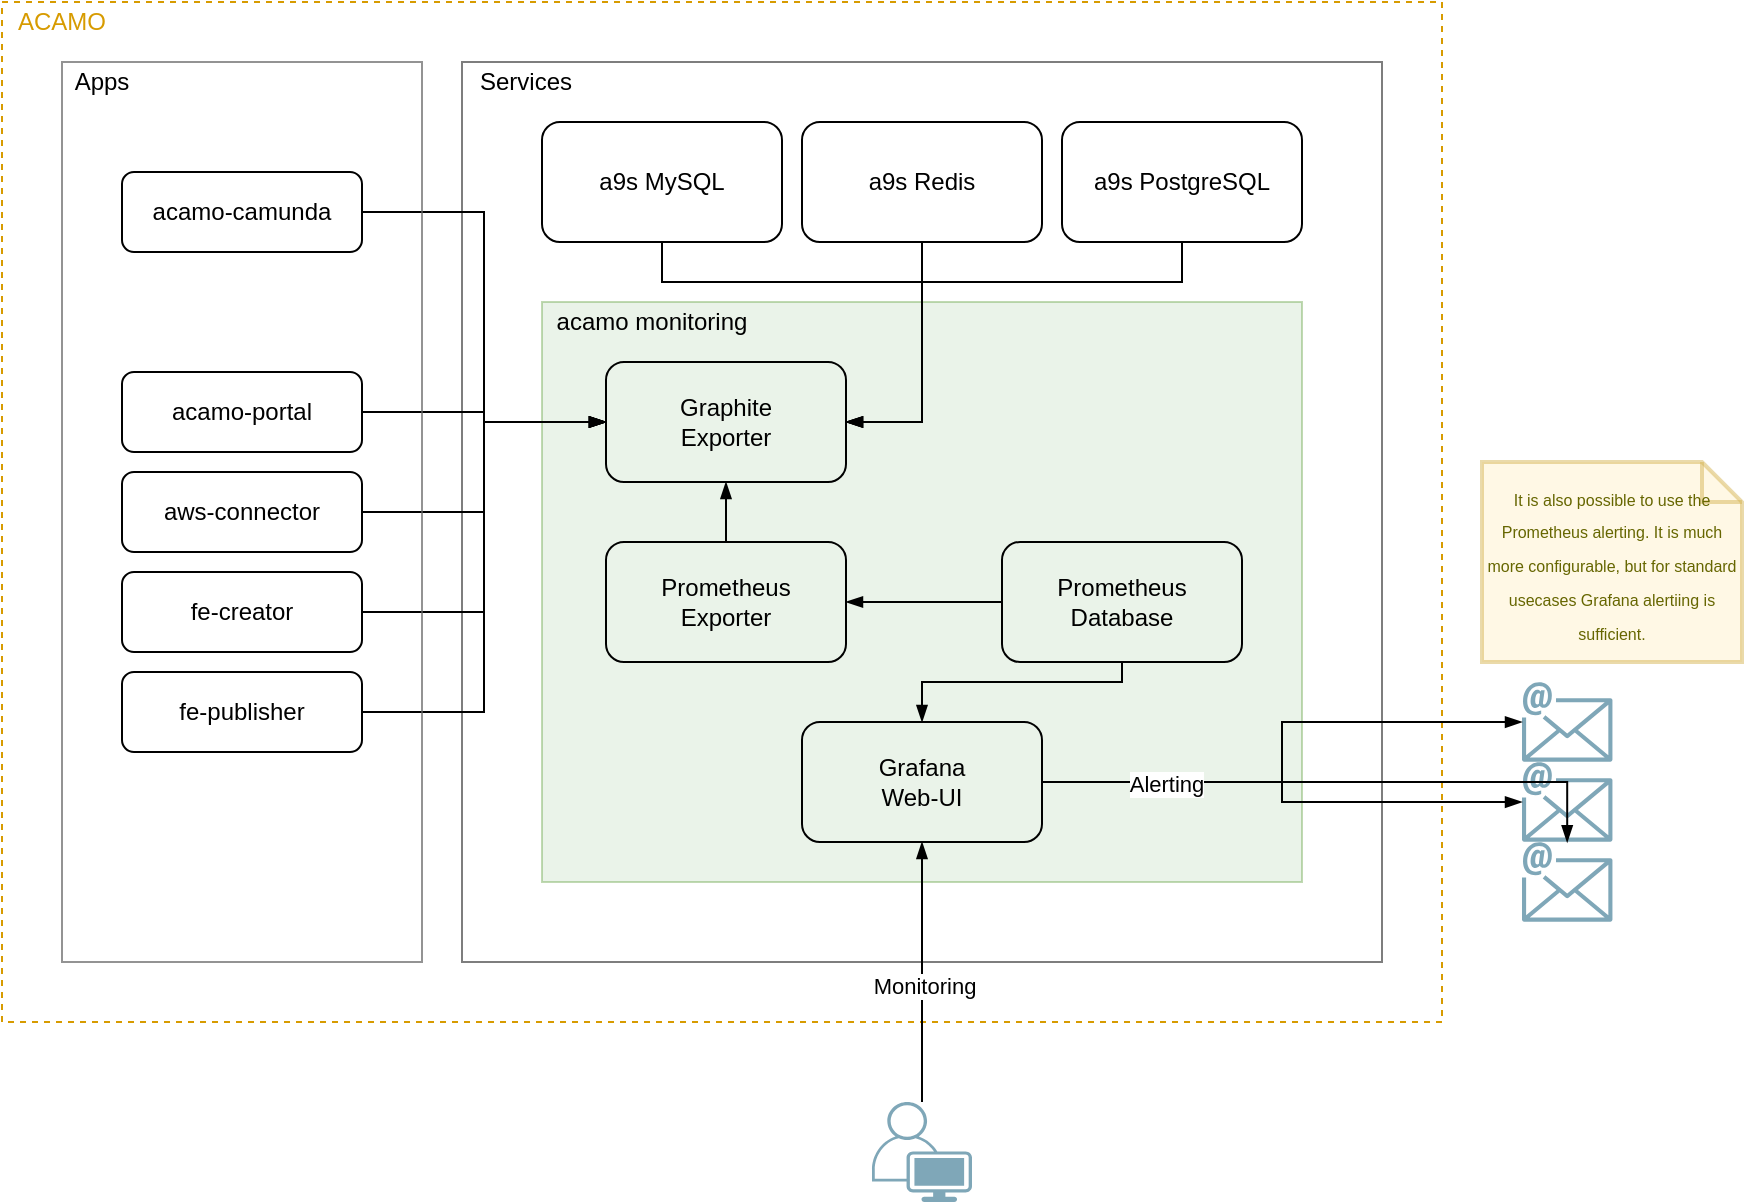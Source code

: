 <mxfile version="14.1.8" type="device"><diagram id="80o2w8FTvH6yXxTsuE8C" name="Page-1"><mxGraphModel dx="1106" dy="1003" grid="1" gridSize="10" guides="1" tooltips="1" connect="1" arrows="1" fold="1" page="1" pageScale="1" pageWidth="1169" pageHeight="827" math="0" shadow="0"><root><mxCell id="0"/><mxCell id="1" parent="0"/><mxCell id="sCH2pbHD0p2SUqJcwdK1-5" value="" style="rounded=0;whiteSpace=wrap;html=1;dashed=1;strokeColor=#d79b00;fillColor=none;" parent="1" vertex="1"><mxGeometry x="150" y="114" width="720" height="510" as="geometry"/></mxCell><mxCell id="sCH2pbHD0p2SUqJcwdK1-14" value="" style="group;opacity=60;strokeColor=#666666;fontColor=#333333;" parent="1" vertex="1" connectable="0"><mxGeometry x="380" y="144" width="460" height="450" as="geometry"/></mxCell><mxCell id="sCH2pbHD0p2SUqJcwdK1-3" value="" style="rounded=0;whiteSpace=wrap;html=1;opacity=60;strokeColor=#666666;fontColor=#333333;fillColor=none;" parent="sCH2pbHD0p2SUqJcwdK1-14" vertex="1"><mxGeometry width="460" height="450" as="geometry"/></mxCell><mxCell id="sCH2pbHD0p2SUqJcwdK1-4" value="Services" style="text;html=1;strokeColor=none;fillColor=none;align=center;verticalAlign=middle;whiteSpace=wrap;rounded=0;" parent="sCH2pbHD0p2SUqJcwdK1-14" vertex="1"><mxGeometry width="64.186" height="20" as="geometry"/></mxCell><mxCell id="sCH2pbHD0p2SUqJcwdK1-13" value="" style="group" parent="1" vertex="1" connectable="0"><mxGeometry x="420" y="194" width="380" height="360" as="geometry"/></mxCell><mxCell id="sCH2pbHD0p2SUqJcwdK1-7" value="" style="rounded=0;whiteSpace=wrap;html=1;strokeColor=#82b366;fillColor=#d5e8d4;opacity=50;" parent="sCH2pbHD0p2SUqJcwdK1-13" vertex="1"><mxGeometry y="70" width="380" height="290" as="geometry"/></mxCell><mxCell id="sCH2pbHD0p2SUqJcwdK1-8" value="acamo monitoring" style="text;html=1;strokeColor=none;fillColor=none;align=center;verticalAlign=middle;whiteSpace=wrap;rounded=0;" parent="sCH2pbHD0p2SUqJcwdK1-13" vertex="1"><mxGeometry y="70" width="110" height="20" as="geometry"/></mxCell><mxCell id="sCH2pbHD0p2SUqJcwdK1-9" value="Grafana&lt;br&gt;Web-UI" style="rounded=1;whiteSpace=wrap;html=1;strokeColor=#000000;fillColor=none;fontColor=#000000;" parent="sCH2pbHD0p2SUqJcwdK1-13" vertex="1"><mxGeometry x="130" y="280" width="120" height="60" as="geometry"/></mxCell><mxCell id="sCH2pbHD0p2SUqJcwdK1-46" style="edgeStyle=orthogonalEdgeStyle;rounded=0;orthogonalLoop=1;jettySize=auto;html=1;exitX=0;exitY=0.5;exitDx=0;exitDy=0;entryX=1;entryY=0.5;entryDx=0;entryDy=0;endArrow=blockThin;endFill=1;fontColor=#000000;" parent="sCH2pbHD0p2SUqJcwdK1-13" source="sCH2pbHD0p2SUqJcwdK1-12" target="sCH2pbHD0p2SUqJcwdK1-11" edge="1"><mxGeometry relative="1" as="geometry"/></mxCell><mxCell id="sCH2pbHD0p2SUqJcwdK1-47" style="edgeStyle=orthogonalEdgeStyle;rounded=0;orthogonalLoop=1;jettySize=auto;html=1;exitX=0.5;exitY=1;exitDx=0;exitDy=0;entryX=0.5;entryY=0;entryDx=0;entryDy=0;endArrow=blockThin;endFill=1;fontColor=#000000;" parent="sCH2pbHD0p2SUqJcwdK1-13" source="sCH2pbHD0p2SUqJcwdK1-12" target="sCH2pbHD0p2SUqJcwdK1-9" edge="1"><mxGeometry relative="1" as="geometry"><Array as="points"><mxPoint x="290" y="260"/><mxPoint x="190" y="260"/></Array></mxGeometry></mxCell><mxCell id="sCH2pbHD0p2SUqJcwdK1-12" value="Prometheus&lt;br&gt;Database" style="rounded=1;whiteSpace=wrap;html=1;strokeColor=#000000;fillColor=none;fontColor=#000000;" parent="sCH2pbHD0p2SUqJcwdK1-13" vertex="1"><mxGeometry x="230" y="190" width="120" height="60" as="geometry"/></mxCell><mxCell id="sCH2pbHD0p2SUqJcwdK1-48" style="edgeStyle=orthogonalEdgeStyle;rounded=0;orthogonalLoop=1;jettySize=auto;html=1;exitX=0.5;exitY=0;exitDx=0;exitDy=0;entryX=0.5;entryY=1;entryDx=0;entryDy=0;endArrow=blockThin;endFill=1;fontColor=#000000;" parent="sCH2pbHD0p2SUqJcwdK1-13" source="sCH2pbHD0p2SUqJcwdK1-11" target="sCH2pbHD0p2SUqJcwdK1-10" edge="1"><mxGeometry relative="1" as="geometry"/></mxCell><mxCell id="sCH2pbHD0p2SUqJcwdK1-11" value="Prometheus&lt;br&gt;Exporter" style="rounded=1;whiteSpace=wrap;html=1;strokeColor=#000000;fillColor=none;fontColor=#000000;" parent="sCH2pbHD0p2SUqJcwdK1-13" vertex="1"><mxGeometry x="32" y="190" width="120" height="60" as="geometry"/></mxCell><mxCell id="sCH2pbHD0p2SUqJcwdK1-10" value="Graphite&lt;br&gt;Exporter" style="rounded=1;whiteSpace=wrap;html=1;strokeColor=#000000;fillColor=none;fontColor=#000000;" parent="sCH2pbHD0p2SUqJcwdK1-13" vertex="1"><mxGeometry x="32" y="100" width="120" height="60" as="geometry"/></mxCell><mxCell id="sCH2pbHD0p2SUqJcwdK1-31" style="edgeStyle=orthogonalEdgeStyle;rounded=0;orthogonalLoop=1;jettySize=auto;html=1;entryX=0;entryY=0.5;entryDx=0;entryDy=0;fontColor=#000000;endArrow=blockThin;endFill=1;" parent="1" source="sCH2pbHD0p2SUqJcwdK1-17" target="sCH2pbHD0p2SUqJcwdK1-10" edge="1"><mxGeometry relative="1" as="geometry"/></mxCell><mxCell id="sCH2pbHD0p2SUqJcwdK1-36" style="edgeStyle=orthogonalEdgeStyle;rounded=0;orthogonalLoop=1;jettySize=auto;html=1;exitX=1;exitY=0.5;exitDx=0;exitDy=0;entryX=0;entryY=0.5;entryDx=0;entryDy=0;endArrow=blockThin;endFill=1;fontColor=#000000;" parent="1" source="sCH2pbHD0p2SUqJcwdK1-24" target="sCH2pbHD0p2SUqJcwdK1-10" edge="1"><mxGeometry relative="1" as="geometry"/></mxCell><mxCell id="sCH2pbHD0p2SUqJcwdK1-37" style="edgeStyle=orthogonalEdgeStyle;rounded=0;orthogonalLoop=1;jettySize=auto;html=1;exitX=1;exitY=0.5;exitDx=0;exitDy=0;entryX=0;entryY=0.5;entryDx=0;entryDy=0;endArrow=blockThin;endFill=1;fontColor=#000000;" parent="1" source="sCH2pbHD0p2SUqJcwdK1-25" target="sCH2pbHD0p2SUqJcwdK1-10" edge="1"><mxGeometry relative="1" as="geometry"/></mxCell><mxCell id="sCH2pbHD0p2SUqJcwdK1-38" style="edgeStyle=orthogonalEdgeStyle;rounded=0;orthogonalLoop=1;jettySize=auto;html=1;exitX=1;exitY=0.5;exitDx=0;exitDy=0;entryX=0;entryY=0.5;entryDx=0;entryDy=0;endArrow=blockThin;endFill=1;fontColor=#000000;" parent="1" source="sCH2pbHD0p2SUqJcwdK1-26" target="sCH2pbHD0p2SUqJcwdK1-10" edge="1"><mxGeometry relative="1" as="geometry"/></mxCell><mxCell id="sCH2pbHD0p2SUqJcwdK1-40" style="edgeStyle=orthogonalEdgeStyle;rounded=0;orthogonalLoop=1;jettySize=auto;html=1;exitX=1;exitY=0.5;exitDx=0;exitDy=0;entryX=0;entryY=0.5;entryDx=0;entryDy=0;endArrow=blockThin;endFill=1;fontColor=#000000;" parent="1" source="sCH2pbHD0p2SUqJcwdK1-23" target="sCH2pbHD0p2SUqJcwdK1-10" edge="1"><mxGeometry relative="1" as="geometry"/></mxCell><mxCell id="sCH2pbHD0p2SUqJcwdK1-42" style="edgeStyle=orthogonalEdgeStyle;rounded=0;orthogonalLoop=1;jettySize=auto;html=1;exitX=0.5;exitY=1;exitDx=0;exitDy=0;entryX=1;entryY=0.5;entryDx=0;entryDy=0;endArrow=blockThin;endFill=1;fontColor=#000000;" parent="1" source="sCH2pbHD0p2SUqJcwdK1-29" target="sCH2pbHD0p2SUqJcwdK1-10" edge="1"><mxGeometry relative="1" as="geometry"/></mxCell><mxCell id="sCH2pbHD0p2SUqJcwdK1-43" style="edgeStyle=orthogonalEdgeStyle;rounded=0;orthogonalLoop=1;jettySize=auto;html=1;exitX=0.5;exitY=1;exitDx=0;exitDy=0;entryX=1;entryY=0.5;entryDx=0;entryDy=0;endArrow=blockThin;endFill=1;fontColor=#000000;" parent="1" source="sCH2pbHD0p2SUqJcwdK1-30" target="sCH2pbHD0p2SUqJcwdK1-10" edge="1"><mxGeometry relative="1" as="geometry"><Array as="points"><mxPoint x="740" y="254"/><mxPoint x="610" y="254"/><mxPoint x="610" y="324"/></Array></mxGeometry></mxCell><mxCell id="sCH2pbHD0p2SUqJcwdK1-44" style="edgeStyle=orthogonalEdgeStyle;rounded=0;orthogonalLoop=1;jettySize=auto;html=1;exitX=0.5;exitY=1;exitDx=0;exitDy=0;entryX=1;entryY=0.5;entryDx=0;entryDy=0;endArrow=blockThin;endFill=1;fontColor=#000000;" parent="1" source="sCH2pbHD0p2SUqJcwdK1-28" target="sCH2pbHD0p2SUqJcwdK1-10" edge="1"><mxGeometry relative="1" as="geometry"><Array as="points"><mxPoint x="480" y="254"/><mxPoint x="610" y="254"/><mxPoint x="610" y="324"/></Array></mxGeometry></mxCell><mxCell id="sCH2pbHD0p2SUqJcwdK1-49" value="" style="endArrow=blockThin;html=1;fontColor=#000000;entryX=0.5;entryY=1;entryDx=0;entryDy=0;endFill=1;" parent="1" target="sCH2pbHD0p2SUqJcwdK1-9" edge="1"><mxGeometry width="50" height="50" relative="1" as="geometry"><mxPoint x="610" y="664" as="sourcePoint"/><mxPoint x="650" y="634" as="targetPoint"/></mxGeometry></mxCell><mxCell id="sCH2pbHD0p2SUqJcwdK1-58" value="Monitoring" style="edgeLabel;html=1;align=center;verticalAlign=middle;resizable=0;points=[];fontColor=#000000;" parent="sCH2pbHD0p2SUqJcwdK1-49" vertex="1" connectable="0"><mxGeometry x="-0.11" y="-1" relative="1" as="geometry"><mxPoint as="offset"/></mxGeometry></mxCell><mxCell id="sCH2pbHD0p2SUqJcwdK1-50" value="" style="points=[[0.35,0,0],[0.98,0.51,0],[1,0.71,0],[0.67,1,0],[0,0.795,0],[0,0.65,0]];verticalLabelPosition=bottom;html=1;verticalAlign=top;aspect=fixed;align=center;pointerEvents=1;shape=mxgraph.cisco19.user;fillColor=#005073;strokeColor=none;fontColor=#000000;opacity=50;" parent="1" vertex="1"><mxGeometry x="585" y="664" width="50" height="50" as="geometry"/></mxCell><mxCell id="sCH2pbHD0p2SUqJcwdK1-51" value="" style="outlineConnect=0;fontColor=#232F3E;gradientColor=none;strokeColor=none;dashed=0;verticalLabelPosition=bottom;verticalAlign=top;align=center;html=1;fontSize=12;fontStyle=0;aspect=fixed;pointerEvents=1;shape=mxgraph.aws4.email;opacity=50;fillColor=#005073;" parent="1" vertex="1"><mxGeometry x="910" y="454" width="45.22" height="40" as="geometry"/></mxCell><mxCell id="sCH2pbHD0p2SUqJcwdK1-52" value="" style="outlineConnect=0;fontColor=#232F3E;gradientColor=none;strokeColor=none;dashed=0;verticalLabelPosition=bottom;verticalAlign=top;align=center;html=1;fontSize=12;fontStyle=0;aspect=fixed;pointerEvents=1;shape=mxgraph.aws4.email;opacity=50;fillColor=#005073;" parent="1" vertex="1"><mxGeometry x="910" y="494" width="45.22" height="40" as="geometry"/></mxCell><mxCell id="sCH2pbHD0p2SUqJcwdK1-53" value="" style="outlineConnect=0;fontColor=#232F3E;gradientColor=none;strokeColor=none;dashed=0;verticalLabelPosition=bottom;verticalAlign=top;align=center;html=1;fontSize=12;fontStyle=0;aspect=fixed;pointerEvents=1;shape=mxgraph.aws4.email;opacity=50;fillColor=#005073;" parent="1" vertex="1"><mxGeometry x="910" y="534" width="45.22" height="40" as="geometry"/></mxCell><mxCell id="sCH2pbHD0p2SUqJcwdK1-54" style="edgeStyle=orthogonalEdgeStyle;rounded=0;orthogonalLoop=1;jettySize=auto;html=1;exitX=1;exitY=0.5;exitDx=0;exitDy=0;endArrow=blockThin;endFill=1;fontColor=#000000;" parent="1" source="sCH2pbHD0p2SUqJcwdK1-9" target="sCH2pbHD0p2SUqJcwdK1-51" edge="1"><mxGeometry relative="1" as="geometry"/></mxCell><mxCell id="sCH2pbHD0p2SUqJcwdK1-55" style="edgeStyle=orthogonalEdgeStyle;rounded=0;orthogonalLoop=1;jettySize=auto;html=1;endArrow=blockThin;endFill=1;fontColor=#000000;" parent="1" source="sCH2pbHD0p2SUqJcwdK1-9" target="sCH2pbHD0p2SUqJcwdK1-52" edge="1"><mxGeometry relative="1" as="geometry"/></mxCell><mxCell id="sCH2pbHD0p2SUqJcwdK1-56" style="edgeStyle=orthogonalEdgeStyle;rounded=0;orthogonalLoop=1;jettySize=auto;html=1;endArrow=blockThin;endFill=1;fontColor=#000000;" parent="1" source="sCH2pbHD0p2SUqJcwdK1-9" target="sCH2pbHD0p2SUqJcwdK1-53" edge="1"><mxGeometry relative="1" as="geometry"/></mxCell><mxCell id="sCH2pbHD0p2SUqJcwdK1-57" value="Alerting" style="edgeLabel;html=1;align=center;verticalAlign=middle;resizable=0;points=[];fontColor=#000000;" parent="sCH2pbHD0p2SUqJcwdK1-56" vertex="1" connectable="0"><mxGeometry x="-0.581" y="-1" relative="1" as="geometry"><mxPoint as="offset"/></mxGeometry></mxCell><mxCell id="sCH2pbHD0p2SUqJcwdK1-59" value="&lt;font style=&quot;font-size: 8px&quot;&gt;It is also possible to use the Prometheus alerting. It is much more configurable, but for standard usecases Grafana alertiing is sufficient.&lt;/font&gt;" style="shape=note;strokeWidth=2;fontSize=14;size=20;whiteSpace=wrap;html=1;fillColor=#fff2cc;strokeColor=#d6b656;fontColor=#666600;opacity=50;" parent="1" vertex="1"><mxGeometry x="890" y="344" width="130" height="100" as="geometry"/></mxCell><mxCell id="sCH2pbHD0p2SUqJcwdK1-6" value="ACAMO" style="text;html=1;strokeColor=none;fillColor=none;align=center;verticalAlign=middle;whiteSpace=wrap;rounded=0;dashed=1;fontColor=#D79B00;" parent="1" vertex="1"><mxGeometry x="150" y="114" width="60" height="20" as="geometry"/></mxCell><mxCell id="sCH2pbHD0p2SUqJcwdK1-28" value="a9s MySQL" style="rounded=1;whiteSpace=wrap;html=1;strokeColor=#000000;fillColor=none;fontColor=#000000;" parent="1" vertex="1"><mxGeometry x="420" y="174" width="120" height="60" as="geometry"/></mxCell><mxCell id="sCH2pbHD0p2SUqJcwdK1-29" value="a9s Redis" style="rounded=1;whiteSpace=wrap;html=1;strokeColor=#000000;fillColor=none;fontColor=#000000;" parent="1" vertex="1"><mxGeometry x="550" y="174" width="120" height="60" as="geometry"/></mxCell><mxCell id="sCH2pbHD0p2SUqJcwdK1-30" value="a9s PostgreSQL" style="rounded=1;whiteSpace=wrap;html=1;strokeColor=#000000;fillColor=none;fontColor=#000000;" parent="1" vertex="1"><mxGeometry x="680" y="174" width="120" height="60" as="geometry"/></mxCell><mxCell id="sCH2pbHD0p2SUqJcwdK1-1" value="" style="rounded=0;whiteSpace=wrap;html=1;opacity=70;strokeColor=#666666;fontColor=#333333;fillColor=none;" parent="1" vertex="1"><mxGeometry x="180" y="144" width="180" height="450" as="geometry"/></mxCell><mxCell id="sCH2pbHD0p2SUqJcwdK1-2" value="Apps" style="text;html=1;strokeColor=none;fillColor=none;align=center;verticalAlign=middle;whiteSpace=wrap;rounded=0;" parent="1" vertex="1"><mxGeometry x="180" y="144" width="40" height="20" as="geometry"/></mxCell><mxCell id="sCH2pbHD0p2SUqJcwdK1-17" value="acamo-camunda" style="rounded=1;whiteSpace=wrap;html=1;strokeColor=#000000;fillColor=none;fontColor=#000000;" parent="1" vertex="1"><mxGeometry x="210" y="199" width="120" height="40" as="geometry"/></mxCell><mxCell id="sCH2pbHD0p2SUqJcwdK1-23" value="acamo-portal" style="rounded=1;whiteSpace=wrap;html=1;strokeColor=#000000;fillColor=none;fontColor=#000000;" parent="1" vertex="1"><mxGeometry x="210" y="299" width="120" height="40" as="geometry"/></mxCell><mxCell id="sCH2pbHD0p2SUqJcwdK1-24" value="aws-connector" style="rounded=1;whiteSpace=wrap;html=1;strokeColor=#000000;fillColor=none;fontColor=#000000;" parent="1" vertex="1"><mxGeometry x="210" y="349" width="120" height="40" as="geometry"/></mxCell><mxCell id="sCH2pbHD0p2SUqJcwdK1-25" value="fe-creator" style="rounded=1;whiteSpace=wrap;html=1;strokeColor=#000000;fillColor=none;fontColor=#000000;" parent="1" vertex="1"><mxGeometry x="210" y="399" width="120" height="40" as="geometry"/></mxCell><mxCell id="sCH2pbHD0p2SUqJcwdK1-26" value="fe-publisher" style="rounded=1;whiteSpace=wrap;html=1;strokeColor=#000000;fillColor=none;fontColor=#000000;" parent="1" vertex="1"><mxGeometry x="210" y="449" width="120" height="40" as="geometry"/></mxCell></root></mxGraphModel></diagram></mxfile>